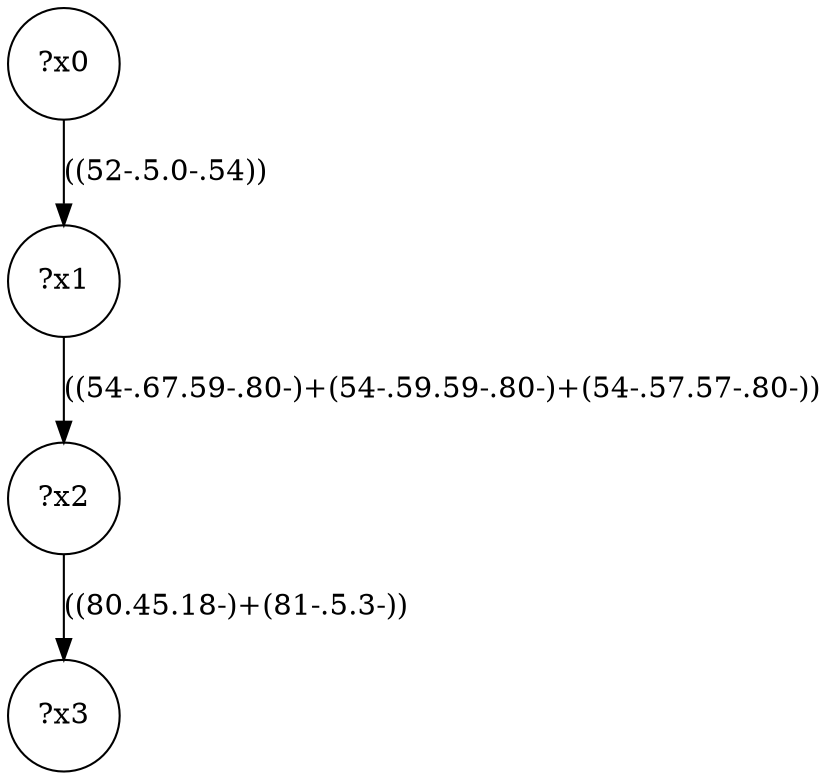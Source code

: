 digraph g {
	x0 [shape=circle, label="?x0"];
	x1 [shape=circle, label="?x1"];
	x0 -> x1 [label="((52-.5.0-.54))"];
	x2 [shape=circle, label="?x2"];
	x1 -> x2 [label="((54-.67.59-.80-)+(54-.59.59-.80-)+(54-.57.57-.80-))"];
	x3 [shape=circle, label="?x3"];
	x2 -> x3 [label="((80.45.18-)+(81-.5.3-))"];
}
